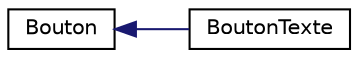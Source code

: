 digraph "Graphical Class Hierarchy"
{
  edge [fontname="Helvetica",fontsize="10",labelfontname="Helvetica",labelfontsize="10"];
  node [fontname="Helvetica",fontsize="10",shape=record];
  rankdir="LR";
  Node0 [label="Bouton",height=0.2,width=0.4,color="black", fillcolor="white", style="filled",URL="$classBouton.html"];
  Node0 -> Node1 [dir="back",color="midnightblue",fontsize="10",style="solid",fontname="Helvetica"];
  Node1 [label="BoutonTexte",height=0.2,width=0.4,color="black", fillcolor="white", style="filled",URL="$classBoutonTexte.html"];
}
